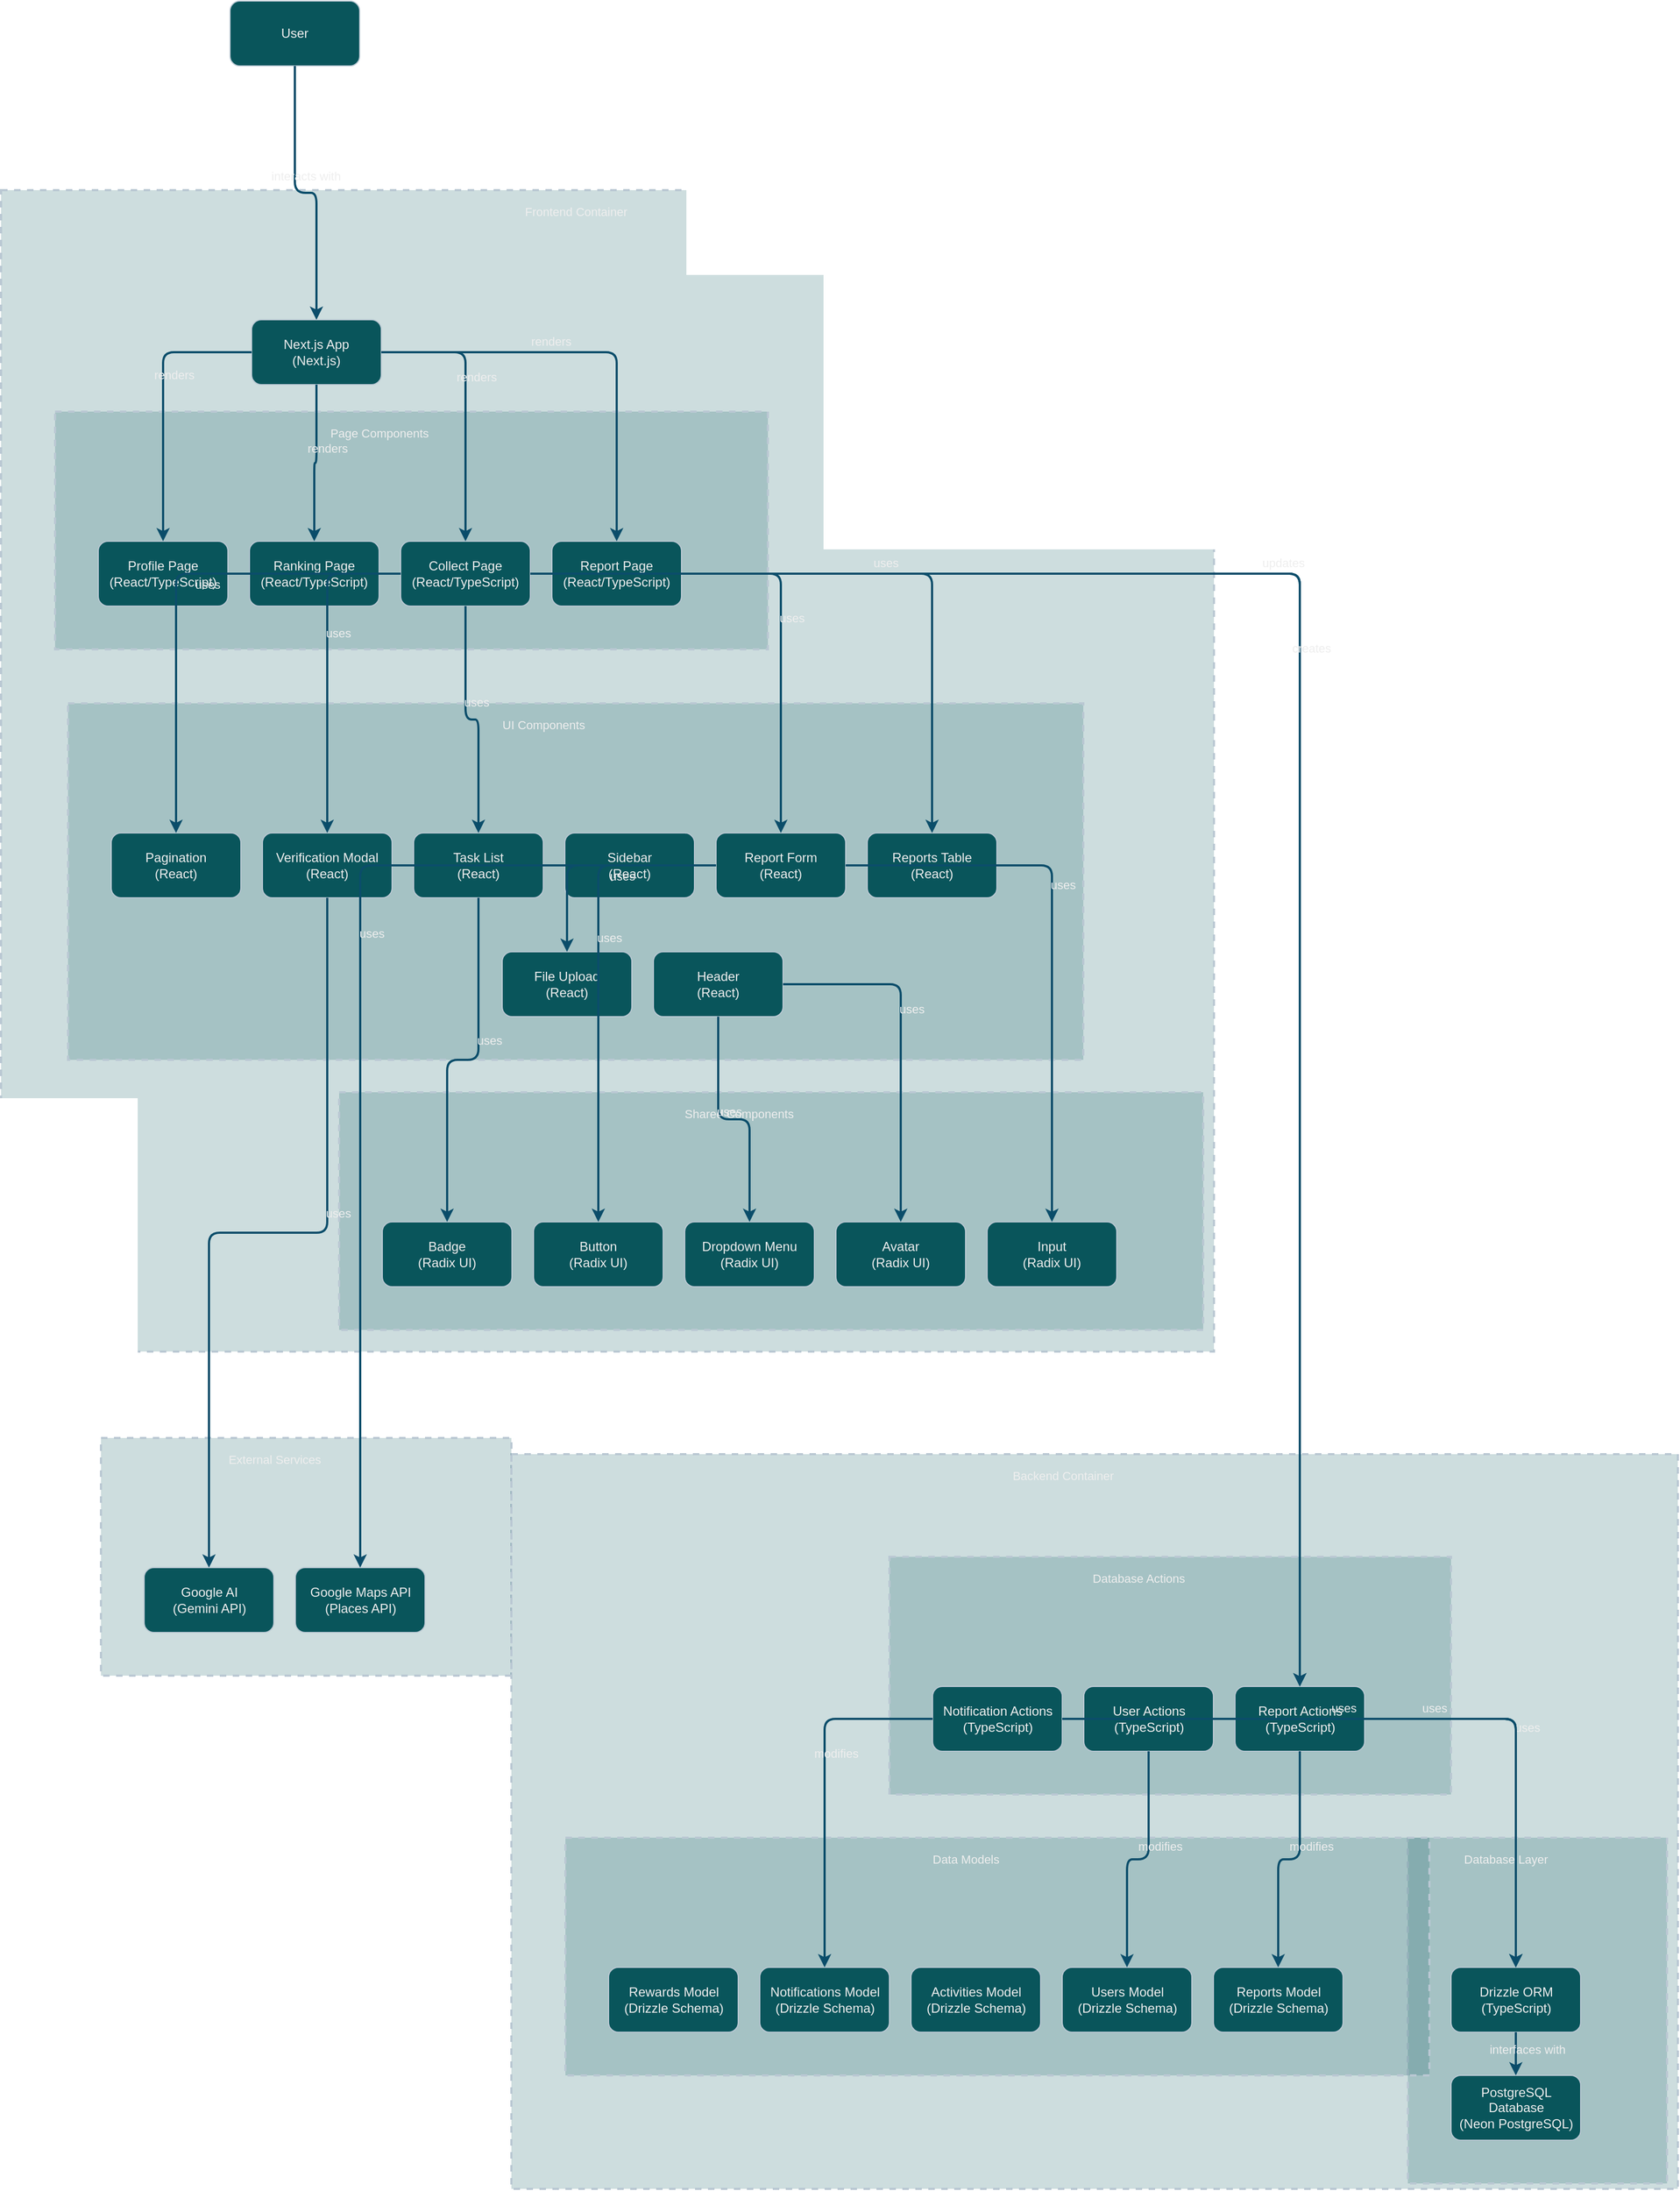 <mxfile version="26.0.7">
  <diagram id="codeviz-diagram" name="System Diagram">
    <mxGraphModel dx="1605" dy="1093" grid="1" gridSize="10" guides="1" tooltips="1" connect="1" arrows="1" fold="1" page="1" pageScale="1" pageWidth="1169" pageHeight="827" math="0" shadow="0">
      <root>
        <mxCell id="0" />
        <mxCell id="1" parent="0" />
        <mxCell id="subGraph3" value="" style="html=1;whiteSpace=wrap;container=1;dashed=1;fillOpacity=20;strokeWidth=2;containerType=none;recursiveResize=0;movable=1;resizable=1;autosize=0;dropTarget=0;labelBackgroundColor=none;fillColor=#09555B;strokeColor=#BAC8D3;fontColor=#EEEEEE;" parent="1" vertex="1">
          <mxGeometry x="32" y="187" width="1123" height="1075" as="geometry" />
        </mxCell>
        <mxCell id="subGraph0" value="" style="html=1;whiteSpace=wrap;container=1;dashed=1;fillOpacity=20;strokeWidth=2;containerType=none;recursiveResize=0;movable=1;resizable=1;autosize=0;dropTarget=0;labelBackgroundColor=none;fillColor=#09555B;strokeColor=#BAC8D3;fontColor=#EEEEEE;" parent="subGraph3" vertex="1">
          <mxGeometry x="50" y="205" width="660" height="220" as="geometry" />
        </mxCell>
        <mxCell id="CollectPage" value="Collect Page&lt;br&gt;(React/TypeScript)" style="rounded=1;whiteSpace=wrap;html=1;labelBackgroundColor=none;fillColor=#09555B;strokeColor=#BAC8D3;fontColor=#EEEEEE;" parent="subGraph0" vertex="1">
          <mxGeometry x="320" y="120" width="120" height="60" as="geometry" />
        </mxCell>
        <mxCell id="ProfilePage" value="Profile Page&lt;br&gt;(React/TypeScript)" style="rounded=1;whiteSpace=wrap;html=1;labelBackgroundColor=none;fillColor=#09555B;strokeColor=#BAC8D3;fontColor=#EEEEEE;" parent="subGraph0" vertex="1">
          <mxGeometry x="40" y="120" width="120" height="60" as="geometry" />
        </mxCell>
        <mxCell id="RankingPage" value="Ranking Page&lt;br&gt;(React/TypeScript)" style="rounded=1;whiteSpace=wrap;html=1;labelBackgroundColor=none;fillColor=#09555B;strokeColor=#BAC8D3;fontColor=#EEEEEE;" parent="subGraph0" vertex="1">
          <mxGeometry x="180" y="120" width="120" height="60" as="geometry" />
        </mxCell>
        <mxCell id="ReportPage" value="Report Page&lt;br&gt;(React/TypeScript)" style="rounded=1;whiteSpace=wrap;html=1;labelBackgroundColor=none;fillColor=#09555B;strokeColor=#BAC8D3;fontColor=#EEEEEE;" parent="subGraph0" vertex="1">
          <mxGeometry x="460" y="120" width="120" height="60" as="geometry" />
        </mxCell>
        <mxCell id="subGraph0_label" value="Page Components" style="edgeLabel;html=1;align=center;verticalAlign=middle;resizable=0;labelBackgroundColor=none;spacing=5;fontColor=#EEEEEE;" parent="subGraph3" vertex="1">
          <mxGeometry x="58" y="213" width="584" height="24" as="geometry" />
        </mxCell>
        <mxCell id="subGraph1" value="" style="html=1;whiteSpace=wrap;container=1;dashed=1;fillOpacity=20;strokeWidth=2;containerType=none;recursiveResize=0;movable=1;resizable=1;autosize=0;dropTarget=0;labelBackgroundColor=none;fillColor=#09555B;strokeColor=#BAC8D3;fontColor=#EEEEEE;" parent="subGraph3" vertex="1">
          <mxGeometry x="62" y="475" width="940" height="330" as="geometry" />
        </mxCell>
        <mxCell id="FileUpload" value="File Upload&lt;br&gt;(React)" style="rounded=1;whiteSpace=wrap;html=1;labelBackgroundColor=none;fillColor=#09555B;strokeColor=#BAC8D3;fontColor=#EEEEEE;" parent="subGraph1" vertex="1">
          <mxGeometry x="402" y="230" width="120" height="60" as="geometry" />
        </mxCell>
        <mxCell id="Header" value="Header&lt;br&gt;(React)" style="rounded=1;whiteSpace=wrap;html=1;labelBackgroundColor=none;fillColor=#09555B;strokeColor=#BAC8D3;fontColor=#EEEEEE;" parent="subGraph1" vertex="1">
          <mxGeometry x="542" y="230" width="120" height="60" as="geometry" />
        </mxCell>
        <mxCell id="Pagination" value="Pagination&lt;br&gt;(React)" style="rounded=1;whiteSpace=wrap;html=1;labelBackgroundColor=none;fillColor=#09555B;strokeColor=#BAC8D3;fontColor=#EEEEEE;" parent="subGraph1" vertex="1">
          <mxGeometry x="40" y="120" width="120" height="60" as="geometry" />
        </mxCell>
        <mxCell id="ReportForm" value="Report Form&lt;br&gt;(React)" style="rounded=1;whiteSpace=wrap;html=1;labelBackgroundColor=none;fillColor=#09555B;strokeColor=#BAC8D3;fontColor=#EEEEEE;" parent="subGraph1" vertex="1">
          <mxGeometry x="600" y="120" width="120" height="60" as="geometry" />
        </mxCell>
        <mxCell id="ReportsTable" value="Reports Table&lt;br&gt;(React)" style="rounded=1;whiteSpace=wrap;html=1;labelBackgroundColor=none;fillColor=#09555B;strokeColor=#BAC8D3;fontColor=#EEEEEE;" parent="subGraph1" vertex="1">
          <mxGeometry x="740" y="120" width="120" height="60" as="geometry" />
        </mxCell>
        <mxCell id="Sidebar" value="Sidebar&lt;br&gt;(React)" style="rounded=1;whiteSpace=wrap;html=1;labelBackgroundColor=none;fillColor=#09555B;strokeColor=#BAC8D3;fontColor=#EEEEEE;" parent="subGraph1" vertex="1">
          <mxGeometry x="460" y="120" width="120" height="60" as="geometry" />
        </mxCell>
        <mxCell id="TaskList" value="Task List&lt;br&gt;(React)" style="rounded=1;whiteSpace=wrap;html=1;labelBackgroundColor=none;fillColor=#09555B;strokeColor=#BAC8D3;fontColor=#EEEEEE;" parent="subGraph1" vertex="1">
          <mxGeometry x="320" y="120" width="120" height="60" as="geometry" />
        </mxCell>
        <mxCell id="VerificationModal" value="Verification Modal&lt;br&gt;(React)" style="rounded=1;whiteSpace=wrap;html=1;labelBackgroundColor=none;fillColor=#09555B;strokeColor=#BAC8D3;fontColor=#EEEEEE;" parent="subGraph1" vertex="1">
          <mxGeometry x="180" y="120" width="120" height="60" as="geometry" />
        </mxCell>
        <mxCell id="subGraph1_label" value="UI Components" style="edgeLabel;html=1;align=center;verticalAlign=middle;resizable=0;labelBackgroundColor=none;spacing=5;fontColor=#EEEEEE;" parent="subGraph3" vertex="1">
          <mxGeometry x="70" y="483" width="864" height="24" as="geometry" />
        </mxCell>
        <mxCell id="subGraph2" value="" style="html=1;whiteSpace=wrap;container=1;dashed=1;fillOpacity=20;strokeWidth=2;containerType=none;recursiveResize=0;movable=1;resizable=1;autosize=0;dropTarget=0;labelBackgroundColor=none;fillColor=#09555B;strokeColor=#BAC8D3;fontColor=#EEEEEE;" parent="subGraph3" vertex="1">
          <mxGeometry x="313" y="835" width="800" height="220" as="geometry" />
        </mxCell>
        <mxCell id="Avatar" value="Avatar&lt;br&gt;(Radix UI)" style="rounded=1;whiteSpace=wrap;html=1;labelBackgroundColor=none;fillColor=#09555B;strokeColor=#BAC8D3;fontColor=#EEEEEE;" parent="subGraph2" vertex="1">
          <mxGeometry x="460" y="120" width="120" height="60" as="geometry" />
        </mxCell>
        <mxCell id="Badge" value="Badge&lt;br&gt;(Radix UI)" style="rounded=1;whiteSpace=wrap;html=1;labelBackgroundColor=none;fillColor=#09555B;strokeColor=#BAC8D3;fontColor=#EEEEEE;" parent="subGraph2" vertex="1">
          <mxGeometry x="40" y="120" width="120" height="60" as="geometry" />
        </mxCell>
        <mxCell id="Button" value="Button&lt;br&gt;(Radix UI)" style="rounded=1;whiteSpace=wrap;html=1;labelBackgroundColor=none;fillColor=#09555B;strokeColor=#BAC8D3;fontColor=#EEEEEE;" parent="subGraph2" vertex="1">
          <mxGeometry x="180" y="120" width="120" height="60" as="geometry" />
        </mxCell>
        <mxCell id="DropdownMenu" value="Dropdown Menu&lt;br&gt;(Radix UI)" style="rounded=1;whiteSpace=wrap;html=1;labelBackgroundColor=none;fillColor=#09555B;strokeColor=#BAC8D3;fontColor=#EEEEEE;" parent="subGraph2" vertex="1">
          <mxGeometry x="320" y="120" width="120" height="60" as="geometry" />
        </mxCell>
        <mxCell id="Input" value="Input&lt;br&gt;(Radix UI)" style="rounded=1;whiteSpace=wrap;html=1;labelBackgroundColor=none;fillColor=#09555B;strokeColor=#BAC8D3;fontColor=#EEEEEE;" parent="subGraph2" vertex="1">
          <mxGeometry x="600" y="120" width="120" height="60" as="geometry" />
        </mxCell>
        <mxCell id="subGraph2_label" value="Shared Components" style="edgeLabel;html=1;align=center;verticalAlign=middle;resizable=0;labelBackgroundColor=none;spacing=5;fontColor=#EEEEEE;" parent="subGraph3" vertex="1">
          <mxGeometry x="321" y="843" width="724" height="24" as="geometry" />
        </mxCell>
        <mxCell id="NextApp" value="Next.js App&lt;br&gt;(Next.js)" style="rounded=1;whiteSpace=wrap;html=1;labelBackgroundColor=none;fillColor=#09555B;strokeColor=#BAC8D3;fontColor=#EEEEEE;" parent="subGraph3" vertex="1">
          <mxGeometry x="232" y="120" width="120" height="60" as="geometry" />
        </mxCell>
        <mxCell id="subGraph3_label" value="Frontend Container" style="edgeLabel;html=1;align=center;verticalAlign=middle;resizable=0;labelBackgroundColor=none;spacing=5;fontColor=#EEEEEE;" parent="1" vertex="1">
          <mxGeometry x="40" y="195" width="1047" height="24" as="geometry" />
        </mxCell>
        <mxCell id="subGraph7" value="" style="html=1;whiteSpace=wrap;container=1;dashed=1;fillOpacity=20;strokeWidth=2;containerType=none;recursiveResize=0;movable=1;resizable=1;autosize=0;dropTarget=0;labelBackgroundColor=none;fillColor=#09555B;strokeColor=#BAC8D3;fontColor=#EEEEEE;" parent="1" vertex="1">
          <mxGeometry x="504.5" y="1357" width="1080" height="680" as="geometry" />
        </mxCell>
        <mxCell id="subGraph4" value="" style="html=1;whiteSpace=wrap;container=1;dashed=1;fillOpacity=20;strokeWidth=2;containerType=none;recursiveResize=0;movable=1;resizable=1;autosize=0;dropTarget=0;labelBackgroundColor=none;fillColor=#09555B;strokeColor=#BAC8D3;fontColor=#EEEEEE;" parent="subGraph7" vertex="1">
          <mxGeometry x="830" y="355" width="240" height="320" as="geometry" />
        </mxCell>
        <mxCell id="DrizzleORM" value="Drizzle ORM&lt;br&gt;(TypeScript)" style="rounded=1;whiteSpace=wrap;html=1;labelBackgroundColor=none;fillColor=#09555B;strokeColor=#BAC8D3;fontColor=#EEEEEE;" parent="subGraph4" vertex="1">
          <mxGeometry x="40" y="120" width="120" height="60" as="geometry" />
        </mxCell>
        <mxCell id="PostgresDB" value="PostgreSQL Database&lt;br&gt;(Neon PostgreSQL)" style="rounded=1;whiteSpace=wrap;html=1;labelBackgroundColor=none;fillColor=#09555B;strokeColor=#BAC8D3;fontColor=#EEEEEE;" parent="subGraph4" vertex="1">
          <mxGeometry x="40" y="220" width="120" height="60" as="geometry" />
        </mxCell>
        <mxCell id="subGraph4_label" value="Database Layer" style="edgeLabel;html=1;align=center;verticalAlign=middle;resizable=0;labelBackgroundColor=none;spacing=5;fontColor=#EEEEEE;" parent="subGraph7" vertex="1">
          <mxGeometry x="838" y="363" width="164" height="24" as="geometry" />
        </mxCell>
        <mxCell id="subGraph5" value="" style="html=1;whiteSpace=wrap;container=1;dashed=1;fillOpacity=20;strokeWidth=2;containerType=none;recursiveResize=0;movable=1;resizable=1;autosize=0;dropTarget=0;labelBackgroundColor=none;fillColor=#09555B;strokeColor=#BAC8D3;fontColor=#EEEEEE;" parent="subGraph7" vertex="1">
          <mxGeometry x="50" y="355" width="800" height="220" as="geometry" />
        </mxCell>
        <mxCell id="Activities" value="Activities Model&lt;br&gt;(Drizzle Schema)" style="rounded=1;whiteSpace=wrap;html=1;labelBackgroundColor=none;fillColor=#09555B;strokeColor=#BAC8D3;fontColor=#EEEEEE;" parent="subGraph5" vertex="1">
          <mxGeometry x="320" y="120" width="120" height="60" as="geometry" />
        </mxCell>
        <mxCell id="Notifications" value="Notifications Model&lt;br&gt;(Drizzle Schema)" style="rounded=1;whiteSpace=wrap;html=1;labelBackgroundColor=none;fillColor=#09555B;strokeColor=#BAC8D3;fontColor=#EEEEEE;" parent="subGraph5" vertex="1">
          <mxGeometry x="180" y="120" width="120" height="60" as="geometry" />
        </mxCell>
        <mxCell id="Reports" value="Reports Model&lt;br&gt;(Drizzle Schema)" style="rounded=1;whiteSpace=wrap;html=1;labelBackgroundColor=none;fillColor=#09555B;strokeColor=#BAC8D3;fontColor=#EEEEEE;" parent="subGraph5" vertex="1">
          <mxGeometry x="600" y="120" width="120" height="60" as="geometry" />
        </mxCell>
        <mxCell id="Rewards" value="Rewards Model&lt;br&gt;(Drizzle Schema)" style="rounded=1;whiteSpace=wrap;html=1;labelBackgroundColor=none;fillColor=#09555B;strokeColor=#BAC8D3;fontColor=#EEEEEE;" parent="subGraph5" vertex="1">
          <mxGeometry x="40" y="120" width="120" height="60" as="geometry" />
        </mxCell>
        <mxCell id="Users" value="Users Model&lt;br&gt;(Drizzle Schema)" style="rounded=1;whiteSpace=wrap;html=1;labelBackgroundColor=none;fillColor=#09555B;strokeColor=#BAC8D3;fontColor=#EEEEEE;" parent="subGraph5" vertex="1">
          <mxGeometry x="460" y="120" width="120" height="60" as="geometry" />
        </mxCell>
        <mxCell id="subGraph5_label" value="Data Models" style="edgeLabel;html=1;align=center;verticalAlign=middle;resizable=0;labelBackgroundColor=none;spacing=5;fontColor=#EEEEEE;" parent="subGraph7" vertex="1">
          <mxGeometry x="58" y="363" width="724" height="24" as="geometry" />
        </mxCell>
        <mxCell id="subGraph6" value="" style="html=1;whiteSpace=wrap;container=1;dashed=1;fillOpacity=20;strokeWidth=2;containerType=none;recursiveResize=0;movable=1;resizable=1;autosize=0;dropTarget=0;labelBackgroundColor=none;fillColor=#09555B;strokeColor=#BAC8D3;fontColor=#EEEEEE;" parent="subGraph7" vertex="1">
          <mxGeometry x="350" y="95" width="520" height="220" as="geometry" />
        </mxCell>
        <mxCell id="NotificationActions" value="Notification Actions&lt;br&gt;(TypeScript)" style="rounded=1;whiteSpace=wrap;html=1;labelBackgroundColor=none;fillColor=#09555B;strokeColor=#BAC8D3;fontColor=#EEEEEE;" parent="subGraph6" vertex="1">
          <mxGeometry x="40" y="120" width="120" height="60" as="geometry" />
        </mxCell>
        <mxCell id="ReportActions" value="Report Actions&lt;br&gt;(TypeScript)" style="rounded=1;whiteSpace=wrap;html=1;labelBackgroundColor=none;fillColor=#09555B;strokeColor=#BAC8D3;fontColor=#EEEEEE;" parent="subGraph6" vertex="1">
          <mxGeometry x="320" y="120" width="120" height="60" as="geometry" />
        </mxCell>
        <mxCell id="UserActions" value="User Actions&lt;br&gt;(TypeScript)" style="rounded=1;whiteSpace=wrap;html=1;labelBackgroundColor=none;fillColor=#09555B;strokeColor=#BAC8D3;fontColor=#EEEEEE;" parent="subGraph6" vertex="1">
          <mxGeometry x="180" y="120" width="120" height="60" as="geometry" />
        </mxCell>
        <mxCell id="subGraph6_label" value="Database Actions" style="edgeLabel;html=1;align=center;verticalAlign=middle;resizable=0;labelBackgroundColor=none;spacing=5;fontColor=#EEEEEE;" parent="subGraph7" vertex="1">
          <mxGeometry x="358" y="103" width="444" height="24" as="geometry" />
        </mxCell>
        <mxCell id="subGraph7_label" value="Backend Container" style="edgeLabel;html=1;align=center;verticalAlign=middle;resizable=0;labelBackgroundColor=none;spacing=5;fontColor=#EEEEEE;" parent="1" vertex="1">
          <mxGeometry x="512.5" y="1365" width="1004" height="24" as="geometry" />
        </mxCell>
        <mxCell id="subGraph8" value="" style="html=1;whiteSpace=wrap;container=1;dashed=1;fillOpacity=20;strokeWidth=2;containerType=none;recursiveResize=0;movable=1;resizable=1;autosize=0;dropTarget=0;labelBackgroundColor=none;fillColor=#09555B;strokeColor=#BAC8D3;fontColor=#EEEEEE;" parent="1" vertex="1">
          <mxGeometry x="124.5" y="1342" width="380" height="220" as="geometry" />
        </mxCell>
        <mxCell id="GoogleAI" value="Google AI&lt;br&gt;(Gemini API)" style="rounded=1;whiteSpace=wrap;html=1;labelBackgroundColor=none;fillColor=#09555B;strokeColor=#BAC8D3;fontColor=#EEEEEE;" parent="subGraph8" vertex="1">
          <mxGeometry x="40" y="120" width="120" height="60" as="geometry" />
        </mxCell>
        <mxCell id="GoogleMaps" value="Google Maps API&lt;br&gt;(Places API)" style="rounded=1;whiteSpace=wrap;html=1;labelBackgroundColor=none;fillColor=#09555B;strokeColor=#BAC8D3;fontColor=#EEEEEE;" parent="subGraph8" vertex="1">
          <mxGeometry x="180" y="120" width="120" height="60" as="geometry" />
        </mxCell>
        <mxCell id="subGraph8_label" value="External Services" style="edgeLabel;html=1;align=center;verticalAlign=middle;resizable=0;labelBackgroundColor=none;spacing=5;fontColor=#EEEEEE;" parent="1" vertex="1">
          <mxGeometry x="132.5" y="1350" width="304" height="24" as="geometry" />
        </mxCell>
        <mxCell id="User" value="User" style="rounded=1;whiteSpace=wrap;html=1;labelBackgroundColor=none;fillColor=#09555B;strokeColor=#BAC8D3;fontColor=#EEEEEE;" parent="1" vertex="1">
          <mxGeometry x="244" y="12" width="120" height="60" as="geometry" />
        </mxCell>
        <mxCell id="edge-L_CollectPage_Pagination_7" style="edgeStyle=orthogonalEdgeStyle;rounded=1;orthogonalLoop=1;jettySize=auto;html=1;strokeWidth=2;jumpStyle=arc;jumpSize=10;spacing=15;labelBackgroundColor=none;labelBorderColor=none;fontColor=default;strokeColor=#0B4D6A;" parent="1" source="CollectPage" target="Pagination" edge="1">
          <mxGeometry relative="1" as="geometry" />
        </mxCell>
        <mxCell id="edge-L_CollectPage_Pagination_7_label" value="uses" style="edgeLabel;html=1;align=center;verticalAlign=middle;resizable=0;points=[];labelBackgroundColor=none;fontColor=#EEEEEE;" parent="edge-L_CollectPage_Pagination_7" vertex="1" connectable="0">
          <mxGeometry x="-0.2" y="10" relative="1" as="geometry">
            <mxPoint as="offset" />
          </mxGeometry>
        </mxCell>
        <mxCell id="edge-L_CollectPage_ReportActions_23" style="edgeStyle=orthogonalEdgeStyle;rounded=1;orthogonalLoop=1;jettySize=auto;html=1;strokeWidth=2;jumpStyle=arc;jumpSize=10;spacing=15;labelBackgroundColor=none;labelBorderColor=none;fontColor=default;strokeColor=#0B4D6A;" parent="1" source="CollectPage" target="ReportActions" edge="1">
          <mxGeometry relative="1" as="geometry" />
        </mxCell>
        <mxCell id="edge-L_CollectPage_ReportActions_23_label" value="updates" style="edgeLabel;html=1;align=center;verticalAlign=middle;resizable=0;points=[];labelBackgroundColor=none;fontColor=#EEEEEE;" parent="edge-L_CollectPage_ReportActions_23" vertex="1" connectable="0">
          <mxGeometry x="-0.2" y="10" relative="1" as="geometry">
            <mxPoint as="offset" />
          </mxGeometry>
        </mxCell>
        <mxCell id="edge-L_CollectPage_TaskList_5" style="edgeStyle=orthogonalEdgeStyle;rounded=1;orthogonalLoop=1;jettySize=auto;html=1;strokeWidth=2;jumpStyle=arc;jumpSize=10;spacing=15;labelBackgroundColor=none;labelBorderColor=none;fontColor=default;strokeColor=#0B4D6A;" parent="1" source="CollectPage" target="TaskList" edge="1">
          <mxGeometry relative="1" as="geometry" />
        </mxCell>
        <mxCell id="edge-L_CollectPage_TaskList_5_label" value="uses" style="edgeLabel;html=1;align=center;verticalAlign=middle;resizable=0;points=[];labelBackgroundColor=none;fontColor=#EEEEEE;" parent="edge-L_CollectPage_TaskList_5" vertex="1" connectable="0">
          <mxGeometry x="-0.2" y="10" relative="1" as="geometry">
            <mxPoint as="offset" />
          </mxGeometry>
        </mxCell>
        <mxCell id="edge-L_CollectPage_VerificationModal_6" style="edgeStyle=orthogonalEdgeStyle;rounded=1;orthogonalLoop=1;jettySize=auto;html=1;strokeWidth=2;jumpStyle=arc;jumpSize=10;spacing=15;labelBackgroundColor=none;labelBorderColor=none;fontColor=default;strokeColor=#0B4D6A;" parent="1" source="CollectPage" target="VerificationModal" edge="1">
          <mxGeometry relative="1" as="geometry" />
        </mxCell>
        <mxCell id="edge-L_CollectPage_VerificationModal_6_label" value="uses" style="edgeLabel;html=1;align=center;verticalAlign=middle;resizable=0;points=[];labelBackgroundColor=none;fontColor=#EEEEEE;" parent="edge-L_CollectPage_VerificationModal_6" vertex="1" connectable="0">
          <mxGeometry x="-0.2" y="10" relative="1" as="geometry">
            <mxPoint as="offset" />
          </mxGeometry>
        </mxCell>
        <mxCell id="edge-L_DrizzleORM_PostgresDB_16" style="edgeStyle=orthogonalEdgeStyle;rounded=1;orthogonalLoop=1;jettySize=auto;html=1;strokeWidth=2;jumpStyle=arc;jumpSize=10;spacing=15;labelBackgroundColor=none;labelBorderColor=none;fontColor=default;strokeColor=#0B4D6A;" parent="1" source="DrizzleORM" target="PostgresDB" edge="1">
          <mxGeometry relative="1" as="geometry" />
        </mxCell>
        <mxCell id="edge-L_DrizzleORM_PostgresDB_16_label" value="interfaces with" style="edgeLabel;html=1;align=center;verticalAlign=middle;resizable=0;points=[];labelBackgroundColor=none;fontColor=#EEEEEE;" parent="edge-L_DrizzleORM_PostgresDB_16" vertex="1" connectable="0">
          <mxGeometry x="-0.2" y="10" relative="1" as="geometry">
            <mxPoint as="offset" />
          </mxGeometry>
        </mxCell>
        <mxCell id="edge-L_Header_Avatar_11" style="edgeStyle=orthogonalEdgeStyle;rounded=1;orthogonalLoop=1;jettySize=auto;html=1;strokeWidth=2;jumpStyle=arc;jumpSize=10;spacing=15;labelBackgroundColor=none;labelBorderColor=none;fontColor=default;strokeColor=#0B4D6A;" parent="1" source="Header" target="Avatar" edge="1">
          <mxGeometry relative="1" as="geometry" />
        </mxCell>
        <mxCell id="edge-L_Header_Avatar_11_label" value="uses" style="edgeLabel;html=1;align=center;verticalAlign=middle;resizable=0;points=[];labelBackgroundColor=none;fontColor=#EEEEEE;" parent="edge-L_Header_Avatar_11" vertex="1" connectable="0">
          <mxGeometry x="-0.2" y="10" relative="1" as="geometry">
            <mxPoint as="offset" />
          </mxGeometry>
        </mxCell>
        <mxCell id="edge-L_Header_DropdownMenu_12" style="edgeStyle=orthogonalEdgeStyle;rounded=1;orthogonalLoop=1;jettySize=auto;html=1;strokeWidth=2;jumpStyle=arc;jumpSize=10;spacing=15;labelBackgroundColor=none;labelBorderColor=none;fontColor=default;strokeColor=#0B4D6A;" parent="1" source="Header" target="DropdownMenu" edge="1">
          <mxGeometry relative="1" as="geometry" />
        </mxCell>
        <mxCell id="edge-L_Header_DropdownMenu_12_label" value="uses" style="edgeLabel;html=1;align=center;verticalAlign=middle;resizable=0;points=[];labelBackgroundColor=none;fontColor=#EEEEEE;" parent="edge-L_Header_DropdownMenu_12" vertex="1" connectable="0">
          <mxGeometry x="-0.2" y="10" relative="1" as="geometry">
            <mxPoint as="offset" />
          </mxGeometry>
        </mxCell>
        <mxCell id="edge-L_NextApp_CollectPage_1" style="edgeStyle=orthogonalEdgeStyle;rounded=1;orthogonalLoop=1;jettySize=auto;html=1;strokeWidth=2;jumpStyle=arc;jumpSize=10;spacing=15;labelBackgroundColor=none;labelBorderColor=none;fontColor=default;strokeColor=#0B4D6A;" parent="1" source="NextApp" target="CollectPage" edge="1">
          <mxGeometry relative="1" as="geometry" />
        </mxCell>
        <mxCell id="edge-L_NextApp_CollectPage_1_label" value="renders" style="edgeLabel;html=1;align=center;verticalAlign=middle;resizable=0;points=[];labelBackgroundColor=none;fontColor=#EEEEEE;" parent="edge-L_NextApp_CollectPage_1" vertex="1" connectable="0">
          <mxGeometry x="-0.2" y="10" relative="1" as="geometry">
            <mxPoint as="offset" />
          </mxGeometry>
        </mxCell>
        <mxCell id="edge-L_NextApp_ProfilePage_3" style="edgeStyle=orthogonalEdgeStyle;rounded=1;orthogonalLoop=1;jettySize=auto;html=1;strokeWidth=2;jumpStyle=arc;jumpSize=10;spacing=15;labelBackgroundColor=none;labelBorderColor=none;fontColor=default;strokeColor=#0B4D6A;" parent="1" source="NextApp" target="ProfilePage" edge="1">
          <mxGeometry relative="1" as="geometry" />
        </mxCell>
        <mxCell id="edge-L_NextApp_ProfilePage_3_label" value="renders" style="edgeLabel;html=1;align=center;verticalAlign=middle;resizable=0;points=[];labelBackgroundColor=none;fontColor=#EEEEEE;" parent="edge-L_NextApp_ProfilePage_3" vertex="1" connectable="0">
          <mxGeometry x="-0.2" y="10" relative="1" as="geometry">
            <mxPoint as="offset" />
          </mxGeometry>
        </mxCell>
        <mxCell id="edge-L_NextApp_RankingPage_4" style="edgeStyle=orthogonalEdgeStyle;rounded=1;orthogonalLoop=1;jettySize=auto;html=1;strokeWidth=2;jumpStyle=arc;jumpSize=10;spacing=15;labelBackgroundColor=none;labelBorderColor=none;fontColor=default;strokeColor=#0B4D6A;" parent="1" source="NextApp" target="RankingPage" edge="1">
          <mxGeometry relative="1" as="geometry" />
        </mxCell>
        <mxCell id="edge-L_NextApp_RankingPage_4_label" value="renders" style="edgeLabel;html=1;align=center;verticalAlign=middle;resizable=0;points=[];labelBackgroundColor=none;fontColor=#EEEEEE;" parent="edge-L_NextApp_RankingPage_4" vertex="1" connectable="0">
          <mxGeometry x="-0.2" y="10" relative="1" as="geometry">
            <mxPoint as="offset" />
          </mxGeometry>
        </mxCell>
        <mxCell id="edge-L_NextApp_ReportPage_2" style="edgeStyle=orthogonalEdgeStyle;rounded=1;orthogonalLoop=1;jettySize=auto;html=1;strokeWidth=2;jumpStyle=arc;jumpSize=10;spacing=15;labelBackgroundColor=none;labelBorderColor=none;fontColor=default;strokeColor=#0B4D6A;" parent="1" source="NextApp" target="ReportPage" edge="1">
          <mxGeometry relative="1" as="geometry" />
        </mxCell>
        <mxCell id="edge-L_NextApp_ReportPage_2_label" value="renders" style="edgeLabel;html=1;align=center;verticalAlign=middle;resizable=0;points=[];labelBackgroundColor=none;fontColor=#EEEEEE;" parent="edge-L_NextApp_ReportPage_2" vertex="1" connectable="0">
          <mxGeometry x="-0.2" y="10" relative="1" as="geometry">
            <mxPoint as="offset" />
          </mxGeometry>
        </mxCell>
        <mxCell id="edge-L_NotificationActions_DrizzleORM_19" style="edgeStyle=orthogonalEdgeStyle;rounded=1;orthogonalLoop=1;jettySize=auto;html=1;strokeWidth=2;jumpStyle=arc;jumpSize=10;spacing=15;labelBackgroundColor=none;labelBorderColor=none;fontColor=default;strokeColor=#0B4D6A;" parent="1" source="NotificationActions" target="DrizzleORM" edge="1">
          <mxGeometry relative="1" as="geometry" />
        </mxCell>
        <mxCell id="edge-L_NotificationActions_DrizzleORM_19_label" value="uses" style="edgeLabel;html=1;align=center;verticalAlign=middle;resizable=0;points=[];labelBackgroundColor=none;fontColor=#EEEEEE;" parent="edge-L_NotificationActions_DrizzleORM_19" vertex="1" connectable="0">
          <mxGeometry x="-0.2" y="10" relative="1" as="geometry">
            <mxPoint as="offset" />
          </mxGeometry>
        </mxCell>
        <mxCell id="edge-L_NotificationActions_Notifications_26" style="edgeStyle=orthogonalEdgeStyle;rounded=1;orthogonalLoop=1;jettySize=auto;html=1;strokeWidth=2;jumpStyle=arc;jumpSize=10;spacing=15;labelBackgroundColor=none;labelBorderColor=none;fontColor=default;strokeColor=#0B4D6A;" parent="1" source="NotificationActions" target="Notifications" edge="1">
          <mxGeometry relative="1" as="geometry" />
        </mxCell>
        <mxCell id="edge-L_NotificationActions_Notifications_26_label" value="modifies" style="edgeLabel;html=1;align=center;verticalAlign=middle;resizable=0;points=[];labelBackgroundColor=none;fontColor=#EEEEEE;" parent="edge-L_NotificationActions_Notifications_26" vertex="1" connectable="0">
          <mxGeometry x="-0.2" y="10" relative="1" as="geometry">
            <mxPoint as="offset" />
          </mxGeometry>
        </mxCell>
        <mxCell id="edge-L_ReportActions_DrizzleORM_18" style="edgeStyle=orthogonalEdgeStyle;rounded=1;orthogonalLoop=1;jettySize=auto;html=1;strokeWidth=2;jumpStyle=arc;jumpSize=10;spacing=15;labelBackgroundColor=none;labelBorderColor=none;fontColor=default;strokeColor=#0B4D6A;" parent="1" source="ReportActions" target="DrizzleORM" edge="1">
          <mxGeometry relative="1" as="geometry" />
        </mxCell>
        <mxCell id="edge-L_ReportActions_DrizzleORM_18_label" value="uses" style="edgeLabel;html=1;align=center;verticalAlign=middle;resizable=0;points=[];labelBackgroundColor=none;fontColor=#EEEEEE;" parent="edge-L_ReportActions_DrizzleORM_18" vertex="1" connectable="0">
          <mxGeometry x="-0.2" y="10" relative="1" as="geometry">
            <mxPoint as="offset" />
          </mxGeometry>
        </mxCell>
        <mxCell id="edge-L_ReportActions_Reports_24" style="edgeStyle=orthogonalEdgeStyle;rounded=1;orthogonalLoop=1;jettySize=auto;html=1;strokeWidth=2;jumpStyle=arc;jumpSize=10;spacing=15;labelBackgroundColor=none;labelBorderColor=none;fontColor=default;strokeColor=#0B4D6A;" parent="1" source="ReportActions" target="Reports" edge="1">
          <mxGeometry relative="1" as="geometry" />
        </mxCell>
        <mxCell id="edge-L_ReportActions_Reports_24_label" value="modifies" style="edgeLabel;html=1;align=center;verticalAlign=middle;resizable=0;points=[];labelBackgroundColor=none;fontColor=#EEEEEE;" parent="edge-L_ReportActions_Reports_24" vertex="1" connectable="0">
          <mxGeometry x="-0.2" y="10" relative="1" as="geometry">
            <mxPoint as="offset" />
          </mxGeometry>
        </mxCell>
        <mxCell id="edge-L_ReportForm_Button_14" style="edgeStyle=orthogonalEdgeStyle;rounded=1;orthogonalLoop=1;jettySize=auto;html=1;strokeWidth=2;jumpStyle=arc;jumpSize=10;spacing=15;labelBackgroundColor=none;labelBorderColor=none;fontColor=default;strokeColor=#0B4D6A;" parent="1" source="ReportForm" target="Button" edge="1">
          <mxGeometry relative="1" as="geometry" />
        </mxCell>
        <mxCell id="edge-L_ReportForm_Button_14_label" value="uses" style="edgeLabel;html=1;align=center;verticalAlign=middle;resizable=0;points=[];labelBackgroundColor=none;fontColor=#EEEEEE;" parent="edge-L_ReportForm_Button_14" vertex="1" connectable="0">
          <mxGeometry x="-0.2" y="10" relative="1" as="geometry">
            <mxPoint as="offset" />
          </mxGeometry>
        </mxCell>
        <mxCell id="edge-L_ReportForm_FileUpload_10" style="edgeStyle=orthogonalEdgeStyle;rounded=1;orthogonalLoop=1;jettySize=auto;html=1;strokeWidth=2;jumpStyle=arc;jumpSize=10;spacing=15;labelBackgroundColor=none;labelBorderColor=none;fontColor=default;strokeColor=#0B4D6A;" parent="1" source="ReportForm" target="FileUpload" edge="1">
          <mxGeometry relative="1" as="geometry" />
        </mxCell>
        <mxCell id="edge-L_ReportForm_FileUpload_10_label" value="uses" style="edgeLabel;html=1;align=center;verticalAlign=middle;resizable=0;points=[];labelBackgroundColor=none;fontColor=#EEEEEE;" parent="edge-L_ReportForm_FileUpload_10" vertex="1" connectable="0">
          <mxGeometry x="-0.2" y="10" relative="1" as="geometry">
            <mxPoint as="offset" />
          </mxGeometry>
        </mxCell>
        <mxCell id="edge-L_ReportForm_GoogleMaps_20" style="edgeStyle=orthogonalEdgeStyle;rounded=1;orthogonalLoop=1;jettySize=auto;html=1;strokeWidth=2;jumpStyle=arc;jumpSize=10;spacing=15;labelBackgroundColor=none;labelBorderColor=none;fontColor=default;strokeColor=#0B4D6A;" parent="1" source="ReportForm" target="GoogleMaps" edge="1">
          <mxGeometry relative="1" as="geometry" />
        </mxCell>
        <mxCell id="edge-L_ReportForm_GoogleMaps_20_label" value="uses" style="edgeLabel;html=1;align=center;verticalAlign=middle;resizable=0;points=[];labelBackgroundColor=none;fontColor=#EEEEEE;" parent="edge-L_ReportForm_GoogleMaps_20" vertex="1" connectable="0">
          <mxGeometry x="-0.2" y="10" relative="1" as="geometry">
            <mxPoint as="offset" />
          </mxGeometry>
        </mxCell>
        <mxCell id="edge-L_ReportForm_Input_13" style="edgeStyle=orthogonalEdgeStyle;rounded=1;orthogonalLoop=1;jettySize=auto;html=1;strokeWidth=2;jumpStyle=arc;jumpSize=10;spacing=15;labelBackgroundColor=none;labelBorderColor=none;fontColor=default;strokeColor=#0B4D6A;" parent="1" source="ReportForm" target="Input" edge="1">
          <mxGeometry relative="1" as="geometry" />
        </mxCell>
        <mxCell id="edge-L_ReportForm_Input_13_label" value="uses" style="edgeLabel;html=1;align=center;verticalAlign=middle;resizable=0;points=[];labelBackgroundColor=none;fontColor=#EEEEEE;" parent="edge-L_ReportForm_Input_13" vertex="1" connectable="0">
          <mxGeometry x="-0.2" y="10" relative="1" as="geometry">
            <mxPoint as="offset" />
          </mxGeometry>
        </mxCell>
        <mxCell id="edge-L_ReportPage_ReportActions_22" style="edgeStyle=orthogonalEdgeStyle;rounded=1;orthogonalLoop=1;jettySize=auto;html=1;strokeWidth=2;jumpStyle=arc;jumpSize=10;spacing=15;labelBackgroundColor=none;labelBorderColor=none;fontColor=default;strokeColor=#0B4D6A;" parent="1" source="ReportPage" target="ReportActions" edge="1">
          <mxGeometry relative="1" as="geometry" />
        </mxCell>
        <mxCell id="edge-L_ReportPage_ReportActions_22_label" value="creates" style="edgeLabel;html=1;align=center;verticalAlign=middle;resizable=0;points=[];labelBackgroundColor=none;fontColor=#EEEEEE;" parent="edge-L_ReportPage_ReportActions_22" vertex="1" connectable="0">
          <mxGeometry x="-0.2" y="10" relative="1" as="geometry">
            <mxPoint as="offset" />
          </mxGeometry>
        </mxCell>
        <mxCell id="edge-L_ReportPage_ReportForm_8" style="edgeStyle=orthogonalEdgeStyle;rounded=1;orthogonalLoop=1;jettySize=auto;html=1;strokeWidth=2;jumpStyle=arc;jumpSize=10;spacing=15;labelBackgroundColor=none;labelBorderColor=none;fontColor=default;strokeColor=#0B4D6A;" parent="1" source="ReportPage" target="ReportForm" edge="1">
          <mxGeometry relative="1" as="geometry" />
        </mxCell>
        <mxCell id="edge-L_ReportPage_ReportForm_8_label" value="uses" style="edgeLabel;html=1;align=center;verticalAlign=middle;resizable=0;points=[];labelBackgroundColor=none;fontColor=#EEEEEE;" parent="edge-L_ReportPage_ReportForm_8" vertex="1" connectable="0">
          <mxGeometry x="-0.2" y="10" relative="1" as="geometry">
            <mxPoint as="offset" />
          </mxGeometry>
        </mxCell>
        <mxCell id="edge-L_ReportPage_ReportsTable_9" style="edgeStyle=orthogonalEdgeStyle;rounded=1;orthogonalLoop=1;jettySize=auto;html=1;strokeWidth=2;jumpStyle=arc;jumpSize=10;spacing=15;labelBackgroundColor=none;labelBorderColor=none;fontColor=default;strokeColor=#0B4D6A;" parent="1" source="ReportPage" target="ReportsTable" edge="1">
          <mxGeometry relative="1" as="geometry" />
        </mxCell>
        <mxCell id="edge-L_ReportPage_ReportsTable_9_label" value="uses" style="edgeLabel;html=1;align=center;verticalAlign=middle;resizable=0;points=[];labelBackgroundColor=none;fontColor=#EEEEEE;" parent="edge-L_ReportPage_ReportsTable_9" vertex="1" connectable="0">
          <mxGeometry x="-0.2" y="10" relative="1" as="geometry">
            <mxPoint as="offset" />
          </mxGeometry>
        </mxCell>
        <mxCell id="edge-L_TaskList_Badge_15" style="edgeStyle=orthogonalEdgeStyle;rounded=1;orthogonalLoop=1;jettySize=auto;html=1;strokeWidth=2;jumpStyle=arc;jumpSize=10;spacing=15;labelBackgroundColor=none;labelBorderColor=none;fontColor=default;strokeColor=#0B4D6A;" parent="1" source="TaskList" target="Badge" edge="1">
          <mxGeometry relative="1" as="geometry" />
        </mxCell>
        <mxCell id="edge-L_TaskList_Badge_15_label" value="uses" style="edgeLabel;html=1;align=center;verticalAlign=middle;resizable=0;points=[];labelBackgroundColor=none;fontColor=#EEEEEE;" parent="edge-L_TaskList_Badge_15" vertex="1" connectable="0">
          <mxGeometry x="-0.2" y="10" relative="1" as="geometry">
            <mxPoint as="offset" />
          </mxGeometry>
        </mxCell>
        <mxCell id="edge-L_User_NextApp_0" style="edgeStyle=orthogonalEdgeStyle;rounded=1;orthogonalLoop=1;jettySize=auto;html=1;strokeWidth=2;jumpStyle=arc;jumpSize=10;spacing=15;labelBackgroundColor=none;labelBorderColor=none;fontColor=default;strokeColor=#0B4D6A;" parent="1" source="User" target="NextApp" edge="1">
          <mxGeometry relative="1" as="geometry" />
        </mxCell>
        <mxCell id="edge-L_User_NextApp_0_label" value="interacts with" style="edgeLabel;html=1;align=center;verticalAlign=middle;resizable=0;points=[];labelBackgroundColor=none;fontColor=#EEEEEE;" parent="edge-L_User_NextApp_0" vertex="1" connectable="0">
          <mxGeometry x="-0.2" y="10" relative="1" as="geometry">
            <mxPoint as="offset" />
          </mxGeometry>
        </mxCell>
        <mxCell id="edge-L_UserActions_DrizzleORM_17" style="edgeStyle=orthogonalEdgeStyle;rounded=1;orthogonalLoop=1;jettySize=auto;html=1;strokeWidth=2;jumpStyle=arc;jumpSize=10;spacing=15;labelBackgroundColor=none;labelBorderColor=none;fontColor=default;strokeColor=#0B4D6A;" parent="1" source="UserActions" target="DrizzleORM" edge="1">
          <mxGeometry relative="1" as="geometry" />
        </mxCell>
        <mxCell id="edge-L_UserActions_DrizzleORM_17_label" value="uses" style="edgeLabel;html=1;align=center;verticalAlign=middle;resizable=0;points=[];labelBackgroundColor=none;fontColor=#EEEEEE;" parent="edge-L_UserActions_DrizzleORM_17" vertex="1" connectable="0">
          <mxGeometry x="-0.2" y="10" relative="1" as="geometry">
            <mxPoint as="offset" />
          </mxGeometry>
        </mxCell>
        <mxCell id="edge-L_UserActions_Users_25" style="edgeStyle=orthogonalEdgeStyle;rounded=1;orthogonalLoop=1;jettySize=auto;html=1;strokeWidth=2;jumpStyle=arc;jumpSize=10;spacing=15;labelBackgroundColor=none;labelBorderColor=none;fontColor=default;strokeColor=#0B4D6A;" parent="1" source="UserActions" target="Users" edge="1">
          <mxGeometry relative="1" as="geometry" />
        </mxCell>
        <mxCell id="edge-L_UserActions_Users_25_label" value="modifies" style="edgeLabel;html=1;align=center;verticalAlign=middle;resizable=0;points=[];labelBackgroundColor=none;fontColor=#EEEEEE;" parent="edge-L_UserActions_Users_25" vertex="1" connectable="0">
          <mxGeometry x="-0.2" y="10" relative="1" as="geometry">
            <mxPoint as="offset" />
          </mxGeometry>
        </mxCell>
        <mxCell id="edge-L_VerificationModal_GoogleAI_21" style="edgeStyle=orthogonalEdgeStyle;rounded=1;orthogonalLoop=1;jettySize=auto;html=1;strokeWidth=2;jumpStyle=arc;jumpSize=10;spacing=15;labelBackgroundColor=none;labelBorderColor=none;fontColor=default;strokeColor=#0B4D6A;" parent="1" source="VerificationModal" target="GoogleAI" edge="1">
          <mxGeometry relative="1" as="geometry" />
        </mxCell>
        <mxCell id="edge-L_VerificationModal_GoogleAI_21_label" value="uses" style="edgeLabel;html=1;align=center;verticalAlign=middle;resizable=0;points=[];labelBackgroundColor=none;fontColor=#EEEEEE;" parent="edge-L_VerificationModal_GoogleAI_21" vertex="1" connectable="0">
          <mxGeometry x="-0.2" y="10" relative="1" as="geometry">
            <mxPoint as="offset" />
          </mxGeometry>
        </mxCell>
      </root>
    </mxGraphModel>
  </diagram>
</mxfile>
